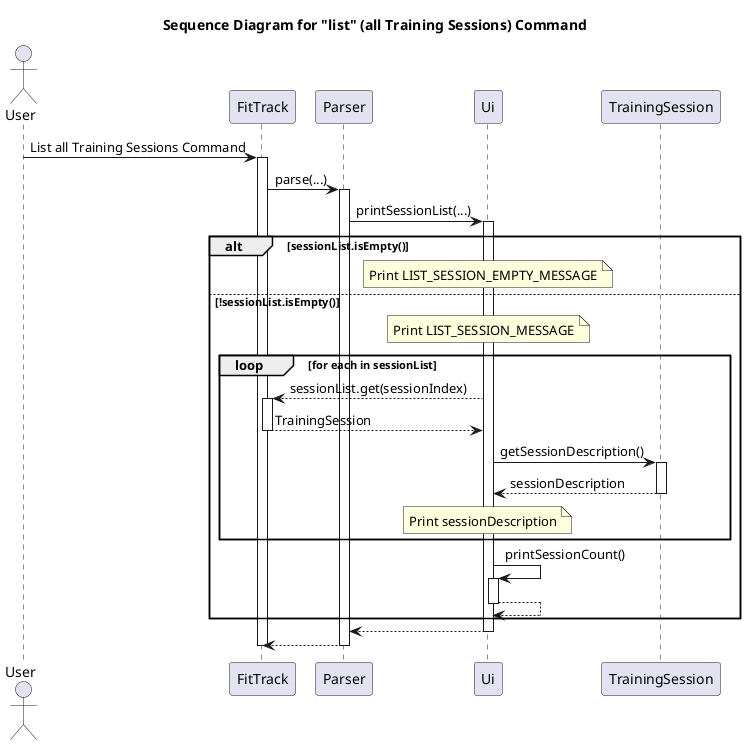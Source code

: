 @startuml
title Sequence Diagram for "list" (all Training Sessions) Command

actor User
participant FitTrack
participant Parser
participant Ui
participant TrainingSession

User -> FitTrack: List all Training Sessions Command
activate FitTrack
FitTrack -> Parser: parse(...)
activate Parser
Parser -> Ui: printSessionList(...)

activate Ui

alt sessionList.isEmpty()
    note over Ui
        Print LIST_SESSION_EMPTY_MESSAGE
    end note
else !sessionList.isEmpty()
    note over Ui
        Print LIST_SESSION_MESSAGE
    end note
    loop for each in sessionList
        Ui --> FitTrack: sessionList.get(sessionIndex)
        activate FitTrack
        FitTrack --> Ui: TrainingSession
        deactivate FitTrack

        Ui -> TrainingSession: getSessionDescription()
        activate TrainingSession
        TrainingSession --> Ui: sessionDescription
        deactivate TrainingSession

        note over Ui
            Print sessionDescription
        end note
    end
    Ui -> Ui: printSessionCount()
    activate Ui
    Ui --> Ui
    deactivate Ui
end
Ui --> Parser
deactivate Ui
Parser --> FitTrack
deactivate Parser
deactivate FitTrack

@enduml
